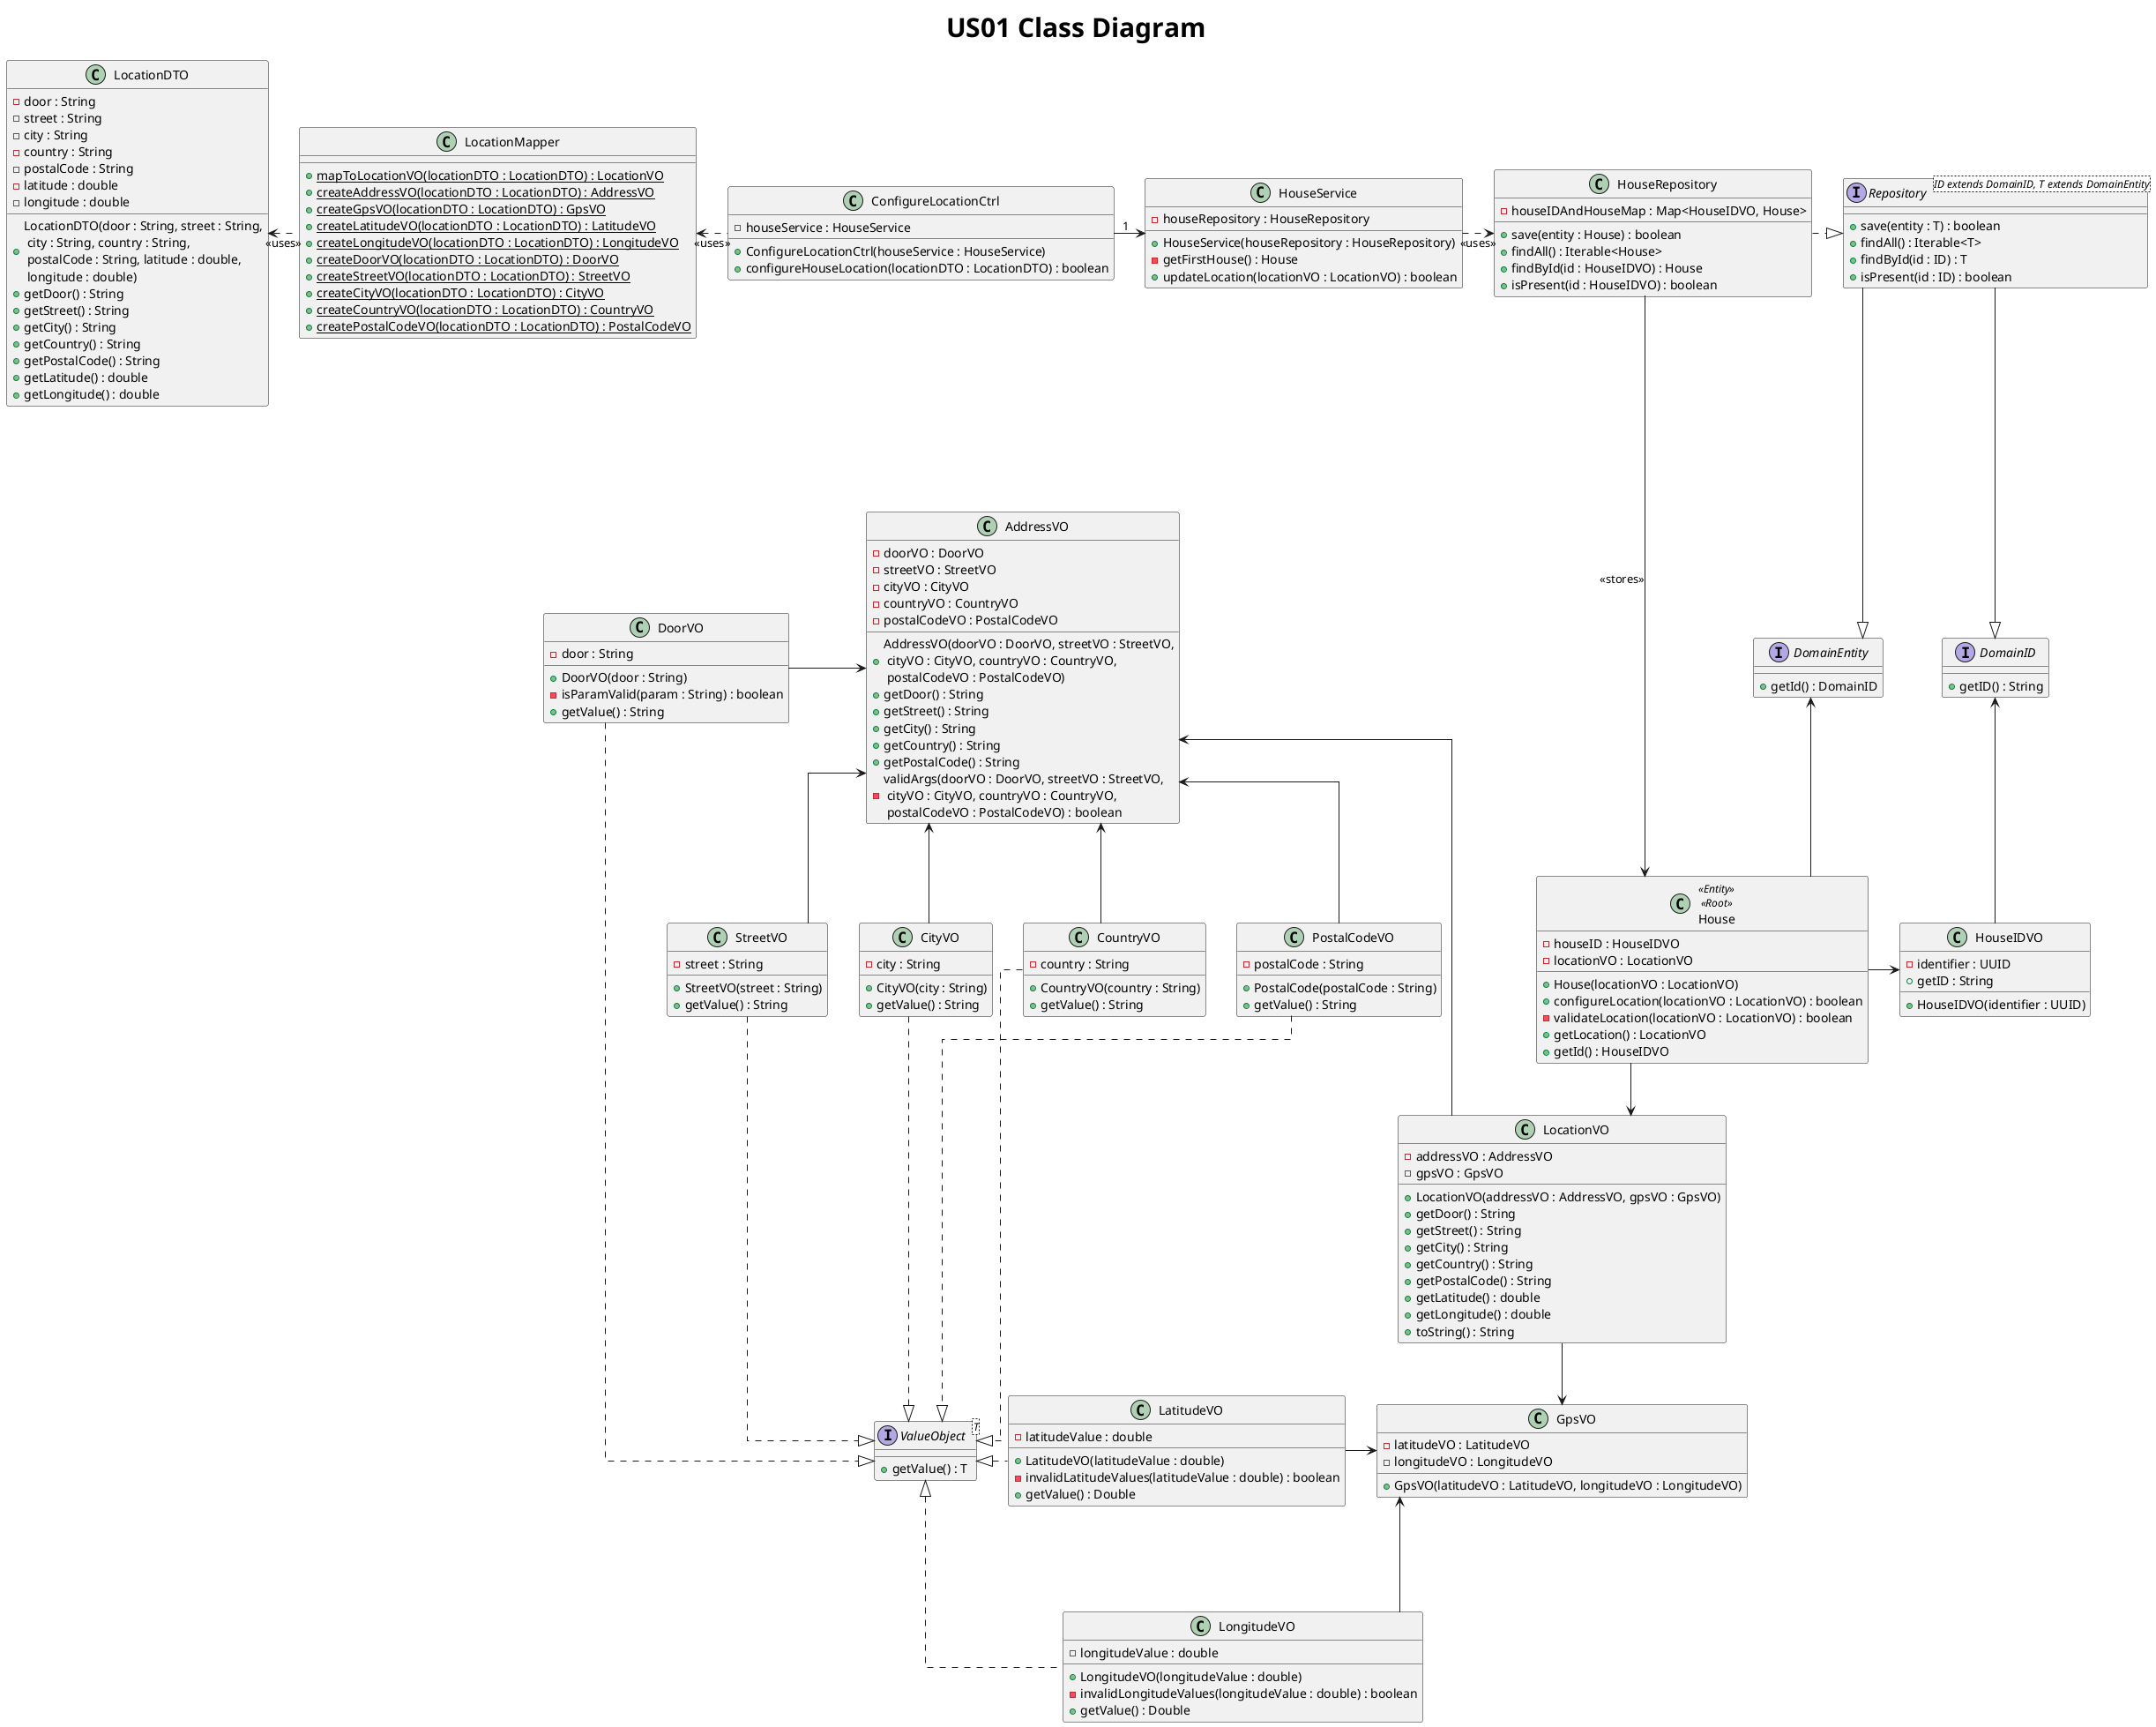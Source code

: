 @startuml

title <size: 30> US01 Class Diagram

'note "<b>Only methods related to\n<b>US01 are represented" as N1

skinparam linetype ortho

class House <<Entity>> <<Root>>{
- houseID : HouseIDVO
- locationVO : LocationVO
+ House(locationVO : LocationVO)
+ configureLocation(locationVO : LocationVO) : boolean
- validateLocation(locationVO : LocationVO) : boolean
+ getLocation() : LocationVO
+ getId() : HouseIDVO
}

interface DomainEntity {
+ getId() : DomainID
}

class HouseIDVO {
- identifier : UUID
+ HouseIDVO(identifier : UUID)
+ getID : String
}

interface DomainID {
+ getID() : String
}

class LocationMapper {
{static} + mapToLocationVO(locationDTO : LocationDTO) : LocationVO
{static} + createAddressVO(locationDTO : LocationDTO) : AddressVO
{static} + createGpsVO(locationDTO : LocationDTO) : GpsVO
{static} + createLatitudeVO(locationDTO : LocationDTO) : LatitudeVO
{static} + createLongitudeVO(locationDTO : LocationDTO) : LongitudeVO
{static} + createDoorVO(locationDTO : LocationDTO) : DoorVO
{static} + createStreetVO(locationDTO : LocationDTO) : StreetVO
{static} + createCityVO(locationDTO : LocationDTO) : CityVO
{static} + createCountryVO(locationDTO : LocationDTO) : CountryVO
{static} + createPostalCodeVO(locationDTO : LocationDTO) : PostalCodeVO
}

class LocationDTO {
- door : String
- street : String
- city : String
- country : String
- postalCode : String
- latitude : double
- longitude : double
+ LocationDTO(door : String, street : String,\n city : String, country : String,\n postalCode : String, latitude : double,\n longitude : double)
+ getDoor() : String
+ getStreet() : String
+ getCity() : String
+ getCountry() : String
+ getPostalCode() : String
+ getLatitude() : double
+ getLongitude() : double
}

interface ValueObject<T> {
+ getValue() : T
}

class LocationVO {
- addressVO : AddressVO
- gpsVO : GpsVO
+ LocationVO(addressVO : AddressVO, gpsVO : GpsVO)
+ getDoor() : String
+ getStreet() : String
+ getCity() : String
+ getCountry() : String
+ getPostalCode() : String
+ getLatitude() : double
+ getLongitude() : double
+ toString() : String
}

class GpsVO {
- latitudeVO : LatitudeVO
- longitudeVO : LongitudeVO
+ GpsVO(latitudeVO : LatitudeVO, longitudeVO : LongitudeVO)
}

class LatitudeVO {
- latitudeValue : double
+ LatitudeVO(latitudeValue : double)
- invalidLatitudeValues(latitudeValue : double) : boolean
+ getValue() : Double
}

class LongitudeVO {
- longitudeValue : double
+ LongitudeVO(longitudeValue : double)
- invalidLongitudeValues(longitudeValue : double) : boolean
+ getValue() : Double
}

class AddressVO {
- doorVO : DoorVO
- streetVO : StreetVO
- cityVO : CityVO
- countryVO : CountryVO
- postalCodeVO : PostalCodeVO
+ AddressVO(doorVO : DoorVO, streetVO : StreetVO,\n cityVO : CityVO, countryVO : CountryVO,\n postalCodeVO : PostalCodeVO)
+ getDoor() : String
+ getStreet() : String
+ getCity() : String
+ getCountry() : String
+ getPostalCode() : String
- validArgs(doorVO : DoorVO, streetVO : StreetVO,\n cityVO : CityVO, countryVO : CountryVO,\n postalCodeVO : PostalCodeVO) : boolean
}

class DoorVO {
- door : String
+ DoorVO(door : String)
- isParamValid(param : String) : boolean
+ getValue() : String
}

class StreetVO {
- street : String
+ StreetVO(street : String)
+ getValue() : String
}

class CityVO {
- city : String
+ CityVO(city : String)
+ getValue() : String
}

class CountryVO {
- country : String
+ CountryVO(country : String)
+ getValue() : String
}

class PostalCodeVO {
- postalCode : String
+ PostalCode(postalCode : String)
+ getValue() : String
}

class HouseRepository {
    - houseIDAndHouseMap : Map<HouseIDVO, House>
    + save(entity : House) : boolean
    + findAll() : Iterable<House>
    + findById(id : HouseIDVO) : House
    + isPresent(id : HouseIDVO) : boolean
}

class HouseService {
- houseRepository : HouseRepository
+ HouseService(houseRepository : HouseRepository)
- getFirstHouse() : House
+ updateLocation(locationVO : LocationVO) : boolean
}

class ConfigureLocationCtrl {
- houseService : HouseService
+ ConfigureLocationCtrl(houseService : HouseService)
+ configureHouseLocation(locationDTO : LocationDTO) : boolean
}

interface Repository <ID extends DomainID, T extends DomainEntity> {
+ save(entity : T) : boolean
+ findAll() : Iterable<T>
+ findById(id : ID) : T
+ isPresent(id : ID) : boolean
}

ConfigureLocationCtrl -right-> HouseService : 1
ConfigureLocationCtrl -left..> LocationMapper : <<uses>>
LocationMapper -left..> LocationDTO : <<uses>>
HouseService -right..> HouseRepository : <<uses>>
HouseRepository -right..|> Repository
HouseRepository -down-> House : <<stores>>
House -right-> HouseIDVO
House -down-> LocationVO
LocationVO -left-> AddressVO
LocationVO -down-> GpsVO
DoorVO -right-> AddressVO
StreetVO -up-> AddressVO
CityVO -up-> AddressVO
CountryVO -up-> AddressVO
PostalCodeVO -up-> AddressVO
LatitudeVO -right-> GpsVO
LongitudeVO -up-> GpsVO
HouseIDVO -up-> DomainID
House -up-> DomainEntity
Repository -down--|> DomainEntity
Repository -down--|> DomainID
CityVO -down..|> ValueObject
CountryVO -down..|> ValueObject
PostalCodeVO -down..|> ValueObject
StreetVO -down..|> ValueObject
DoorVO -down..|> ValueObject
ValueObject <|..-right LatitudeVO
ValueObject <|..-down LongitudeVO

@enduml